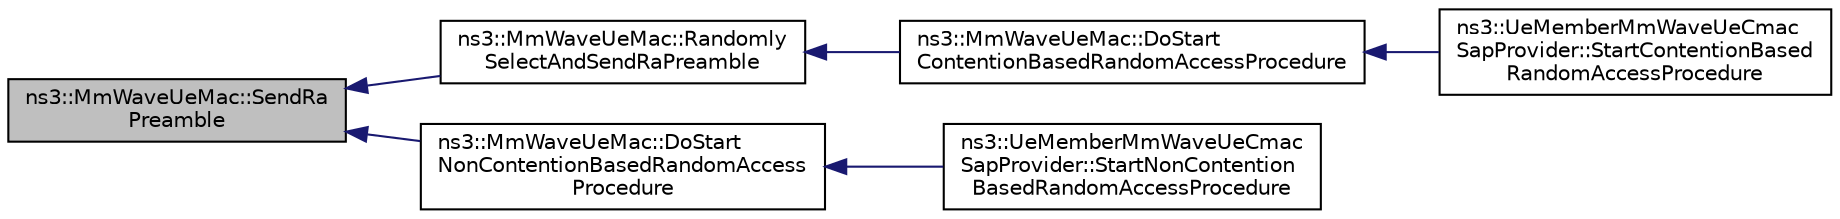 digraph "ns3::MmWaveUeMac::SendRaPreamble"
{
  edge [fontname="Helvetica",fontsize="10",labelfontname="Helvetica",labelfontsize="10"];
  node [fontname="Helvetica",fontsize="10",shape=record];
  rankdir="LR";
  Node1 [label="ns3::MmWaveUeMac::SendRa\lPreamble",height=0.2,width=0.4,color="black", fillcolor="grey75", style="filled", fontcolor="black"];
  Node1 -> Node2 [dir="back",color="midnightblue",fontsize="10",style="solid"];
  Node2 [label="ns3::MmWaveUeMac::Randomly\lSelectAndSendRaPreamble",height=0.2,width=0.4,color="black", fillcolor="white", style="filled",URL="$d7/d84/classns3_1_1MmWaveUeMac.html#a57dcf69b3aeb8f5050a0e04949c82376"];
  Node2 -> Node3 [dir="back",color="midnightblue",fontsize="10",style="solid"];
  Node3 [label="ns3::MmWaveUeMac::DoStart\lContentionBasedRandomAccessProcedure",height=0.2,width=0.4,color="black", fillcolor="white", style="filled",URL="$d7/d84/classns3_1_1MmWaveUeMac.html#abb871cbb9f4b9ea647db42848ba98044"];
  Node3 -> Node4 [dir="back",color="midnightblue",fontsize="10",style="solid"];
  Node4 [label="ns3::UeMemberMmWaveUeCmac\lSapProvider::StartContentionBased\lRandomAccessProcedure",height=0.2,width=0.4,color="black", fillcolor="white", style="filled",URL="$d7/da2/classns3_1_1UeMemberMmWaveUeCmacSapProvider.html#a39c8c8fdbb3e16d680e903600bfcf5c3"];
  Node1 -> Node5 [dir="back",color="midnightblue",fontsize="10",style="solid"];
  Node5 [label="ns3::MmWaveUeMac::DoStart\lNonContentionBasedRandomAccess\lProcedure",height=0.2,width=0.4,color="black", fillcolor="white", style="filled",URL="$d7/d84/classns3_1_1MmWaveUeMac.html#a25e1b978cdec1d22cb804b45bd29da67"];
  Node5 -> Node6 [dir="back",color="midnightblue",fontsize="10",style="solid"];
  Node6 [label="ns3::UeMemberMmWaveUeCmac\lSapProvider::StartNonContention\lBasedRandomAccessProcedure",height=0.2,width=0.4,color="black", fillcolor="white", style="filled",URL="$d7/da2/classns3_1_1UeMemberMmWaveUeCmacSapProvider.html#a893e465de20c21468168949bf3a57605"];
}
